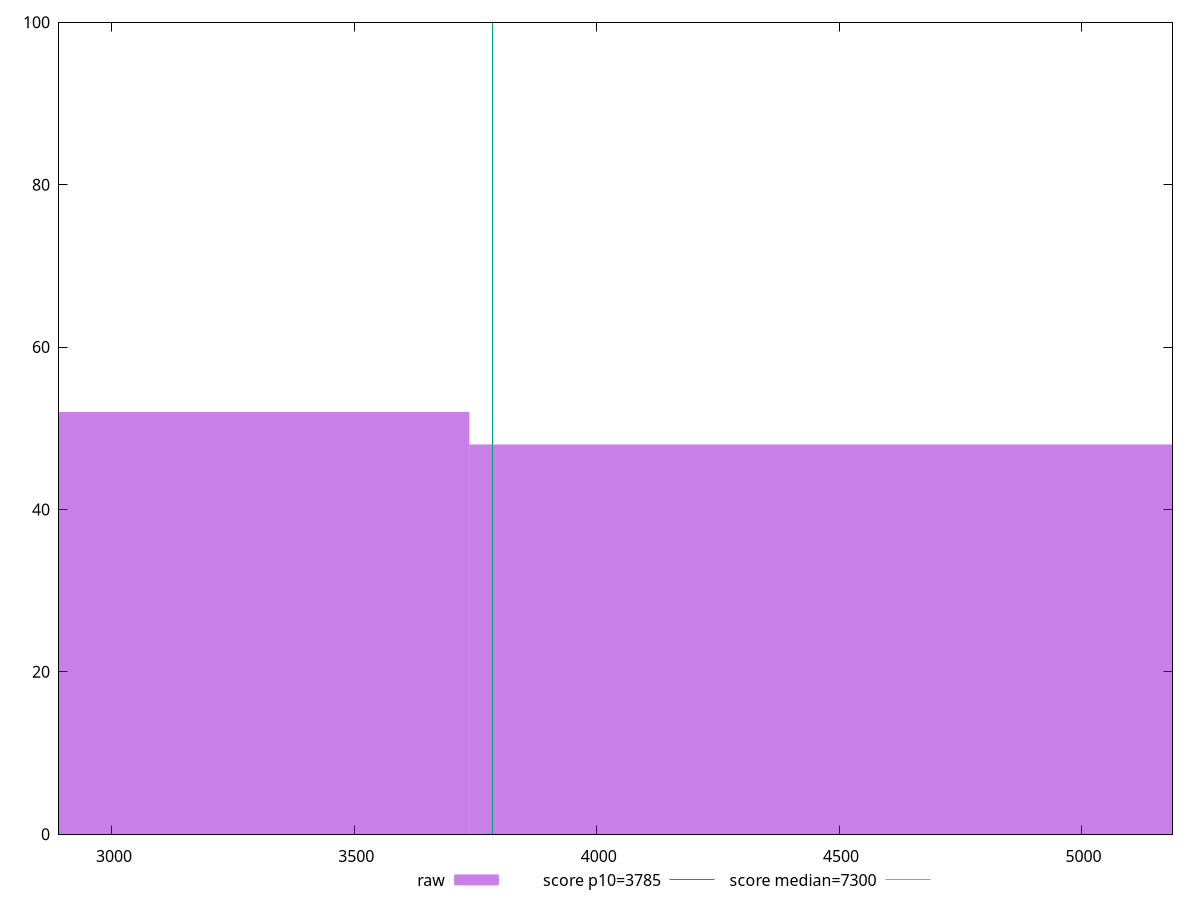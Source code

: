 reset

$raw <<EOF
4484.862411052766 48
2989.9082740351773 52
EOF

set key outside below
set boxwidth 1494.9541370175887
set xrange [2890.6594999999998:5187.9415]
set yrange [0:100]
set trange [0:100]
set style fill transparent solid 0.5 noborder

set parametric
set terminal svg size 640, 490 enhanced background rgb 'white'
set output "report_00019_2021-02-10T18-14-37.922Z//interactive/samples/pages+cached+noadtech+nomedia+nocss/raw/histogram.svg"

plot $raw title "raw" with boxes, \
     3785,t title "score p10=3785", \
     7300,t title "score median=7300"

reset
